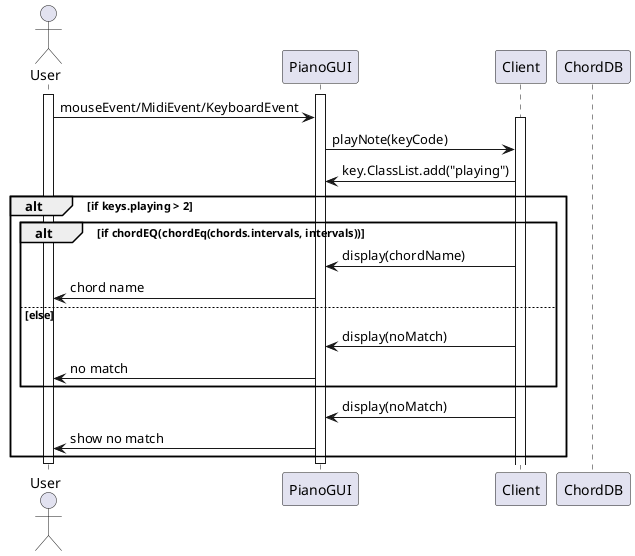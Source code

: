 @startuml
actor User
participant PianoGUI
participant Client
participant ChordDB
activate User
activate PianoGUI
User -> PianoGUI: mouseEvent/MidiEvent/KeyboardEvent
activate Client
PianoGUI -> Client: playNote(keyCode)
Client -> PianoGUI: key.ClassList.add("playing")
alt if keys.playing > 2
alt if chordEQ(chordEq(chords.intervals, intervals))
Client -> PianoGUI: display(chordName)
PianoGUI -> User: chord name
else else
Client -> PianoGUI: display(noMatch)
PianoGUI -> User: no match
end
Client -> PianoGUI: display(noMatch)
PianoGUI -> User: show no match
end
deactivate PianoGUI
deactivate User
@enduml

